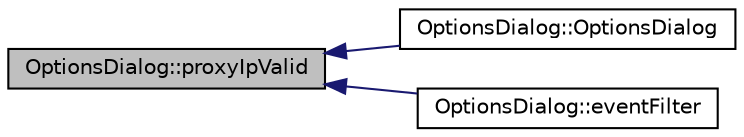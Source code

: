 digraph "OptionsDialog::proxyIpValid"
{
  edge [fontname="Helvetica",fontsize="10",labelfontname="Helvetica",labelfontsize="10"];
  node [fontname="Helvetica",fontsize="10",shape=record];
  rankdir="LR";
  Node51 [label="OptionsDialog::proxyIpValid",height=0.2,width=0.4,color="black", fillcolor="grey75", style="filled", fontcolor="black"];
  Node51 -> Node52 [dir="back",color="midnightblue",fontsize="10",style="solid",fontname="Helvetica"];
  Node52 [label="OptionsDialog::OptionsDialog",height=0.2,width=0.4,color="black", fillcolor="white", style="filled",URL="$db/d61/class_options_dialog.html#af337a8527d06061c7dd91e626854d735"];
  Node51 -> Node53 [dir="back",color="midnightblue",fontsize="10",style="solid",fontname="Helvetica"];
  Node53 [label="OptionsDialog::eventFilter",height=0.2,width=0.4,color="black", fillcolor="white", style="filled",URL="$db/d61/class_options_dialog.html#abf2b8046ca9bce3f2c1f04e329468983"];
}
